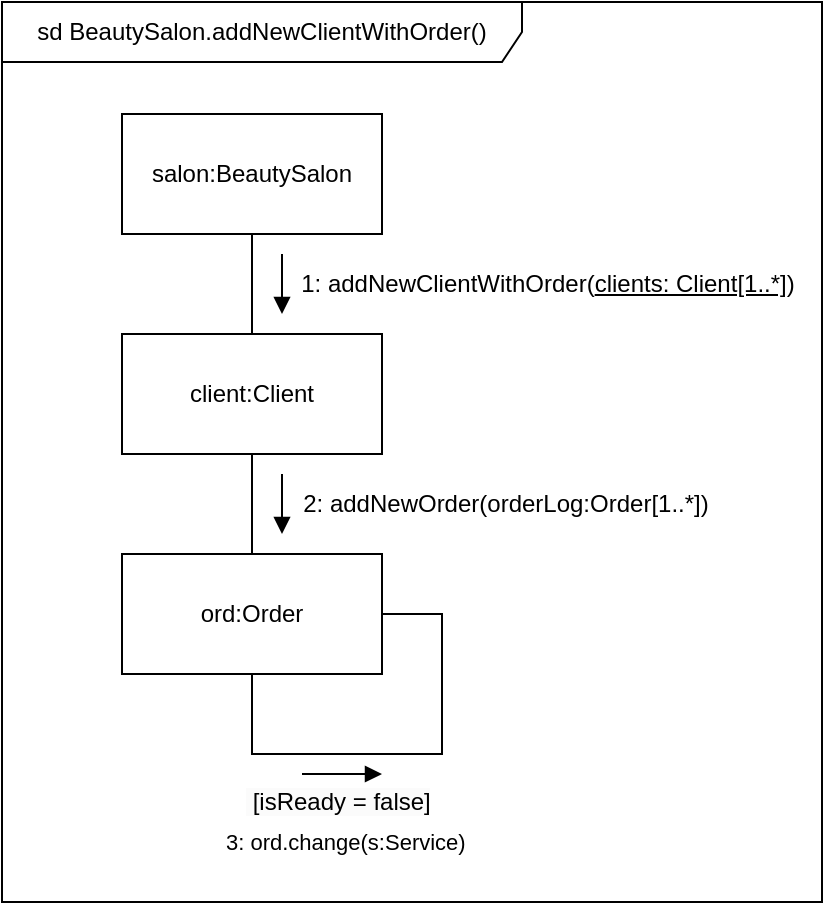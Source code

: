 <mxfile version="22.0.8" type="github">
  <diagram name="Страница — 1" id="CmyEx2-zxZ6OVXl3N_ZN">
    <mxGraphModel dx="629" dy="802" grid="1" gridSize="10" guides="1" tooltips="1" connect="1" arrows="1" fold="1" page="1" pageScale="1" pageWidth="827" pageHeight="1169" math="0" shadow="0">
      <root>
        <mxCell id="0" />
        <mxCell id="1" parent="0" />
        <mxCell id="TlDxSS4YfpY0NpfLTLBp-15" value="salon:BeautySalon" style="rounded=0;whiteSpace=wrap;html=1;" parent="1" vertex="1">
          <mxGeometry x="100" y="86" width="130" height="60" as="geometry" />
        </mxCell>
        <mxCell id="TlDxSS4YfpY0NpfLTLBp-16" value="client:Client" style="rounded=0;whiteSpace=wrap;html=1;" parent="1" vertex="1">
          <mxGeometry x="100" y="196" width="130" height="60" as="geometry" />
        </mxCell>
        <mxCell id="TlDxSS4YfpY0NpfLTLBp-17" value="ord:Order" style="rounded=0;whiteSpace=wrap;html=1;" parent="1" vertex="1">
          <mxGeometry x="100" y="306" width="130" height="60" as="geometry" />
        </mxCell>
        <mxCell id="TlDxSS4YfpY0NpfLTLBp-18" value="" style="endArrow=none;html=1;rounded=0;entryX=0.5;entryY=1;entryDx=0;entryDy=0;exitX=0.5;exitY=0;exitDx=0;exitDy=0;" parent="1" source="TlDxSS4YfpY0NpfLTLBp-16" target="TlDxSS4YfpY0NpfLTLBp-15" edge="1">
          <mxGeometry width="50" height="50" relative="1" as="geometry">
            <mxPoint x="420" y="336" as="sourcePoint" />
            <mxPoint x="470" y="286" as="targetPoint" />
          </mxGeometry>
        </mxCell>
        <mxCell id="TlDxSS4YfpY0NpfLTLBp-19" value="" style="endArrow=none;html=1;rounded=0;entryX=0.5;entryY=1;entryDx=0;entryDy=0;" parent="1" source="TlDxSS4YfpY0NpfLTLBp-17" target="TlDxSS4YfpY0NpfLTLBp-16" edge="1">
          <mxGeometry width="50" height="50" relative="1" as="geometry">
            <mxPoint x="420" y="336" as="sourcePoint" />
            <mxPoint x="470" y="286" as="targetPoint" />
          </mxGeometry>
        </mxCell>
        <mxCell id="TlDxSS4YfpY0NpfLTLBp-20" value="" style="endArrow=block;endFill=1;html=1;edgeStyle=orthogonalEdgeStyle;align=left;verticalAlign=top;rounded=0;" parent="1" edge="1">
          <mxGeometry x="-1" relative="1" as="geometry">
            <mxPoint x="180" y="156" as="sourcePoint" />
            <mxPoint x="180" y="186" as="targetPoint" />
          </mxGeometry>
        </mxCell>
        <mxCell id="TlDxSS4YfpY0NpfLTLBp-21" value="" style="endArrow=block;endFill=1;html=1;edgeStyle=orthogonalEdgeStyle;align=left;verticalAlign=top;rounded=0;" parent="1" edge="1">
          <mxGeometry x="-1" relative="1" as="geometry">
            <mxPoint x="180" y="266" as="sourcePoint" />
            <mxPoint x="180" y="296" as="targetPoint" />
          </mxGeometry>
        </mxCell>
        <mxCell id="TlDxSS4YfpY0NpfLTLBp-22" value="1: addNewClientWithOrder(&lt;u style=&quot;border-color: var(--border-color); text-align: left;&quot;&gt;clients: Client[1..*]&lt;/u&gt;)" style="text;html=1;strokeColor=none;fillColor=none;align=center;verticalAlign=middle;whiteSpace=wrap;rounded=0;" parent="1" vertex="1">
          <mxGeometry x="186" y="156" width="254" height="30" as="geometry" />
        </mxCell>
        <mxCell id="TlDxSS4YfpY0NpfLTLBp-23" value="2: addNewOrder(orderLog:Order[1..*])&lt;br&gt;" style="text;html=1;strokeColor=none;fillColor=none;align=center;verticalAlign=middle;whiteSpace=wrap;rounded=0;" parent="1" vertex="1">
          <mxGeometry x="150" y="266" width="284" height="30" as="geometry" />
        </mxCell>
        <mxCell id="TlDxSS4YfpY0NpfLTLBp-24" value="" style="endArrow=none;html=1;rounded=0;entryX=0.5;entryY=1;entryDx=0;entryDy=0;exitX=1;exitY=0.5;exitDx=0;exitDy=0;" parent="1" source="TlDxSS4YfpY0NpfLTLBp-17" target="TlDxSS4YfpY0NpfLTLBp-17" edge="1">
          <mxGeometry width="50" height="50" relative="1" as="geometry">
            <mxPoint x="230" y="436" as="sourcePoint" />
            <mxPoint x="170" y="476" as="targetPoint" />
            <Array as="points">
              <mxPoint x="260" y="336" />
              <mxPoint x="260" y="406" />
              <mxPoint x="230" y="406" />
              <mxPoint x="165" y="406" />
            </Array>
          </mxGeometry>
        </mxCell>
        <mxCell id="TlDxSS4YfpY0NpfLTLBp-25" value="" style="endArrow=block;endFill=1;html=1;edgeStyle=orthogonalEdgeStyle;align=left;verticalAlign=top;rounded=0;" parent="1" edge="1">
          <mxGeometry x="-1" relative="1" as="geometry">
            <mxPoint x="190" y="416" as="sourcePoint" />
            <mxPoint x="230" y="416" as="targetPoint" />
          </mxGeometry>
        </mxCell>
        <mxCell id="TlDxSS4YfpY0NpfLTLBp-26" value="&lt;span style=&quot;color: rgb(0, 0, 0); font-family: Helvetica; font-size: 12px; font-style: normal; font-variant-ligatures: normal; font-variant-caps: normal; font-weight: 400; letter-spacing: normal; orphans: 2; text-align: center; text-indent: 0px; text-transform: none; widows: 2; word-spacing: 0px; -webkit-text-stroke-width: 0px; background-color: rgb(251, 251, 251); text-decoration-thickness: initial; text-decoration-style: initial; text-decoration-color: initial; float: none; display: inline !important;&quot;&gt;&lt;span&gt;&amp;nbsp;&lt;/span&gt;[isReady = false]&lt;/span&gt;" style="text;whiteSpace=wrap;html=1;" parent="1" vertex="1">
          <mxGeometry x="160" y="416" width="150" height="40" as="geometry" />
        </mxCell>
        <mxCell id="TlDxSS4YfpY0NpfLTLBp-27" value="&lt;span style=&quot;color: rgb(0, 0, 0); font-family: Helvetica; font-size: 11px; font-style: normal; font-variant-ligatures: normal; font-variant-caps: normal; font-weight: 400; letter-spacing: normal; orphans: 2; text-align: left; text-indent: 0px; text-transform: none; widows: 2; word-spacing: 0px; -webkit-text-stroke-width: 0px; background-color: rgb(255, 255, 255); text-decoration-thickness: initial; text-decoration-style: initial; text-decoration-color: initial; float: none; display: inline !important;&quot;&gt;3: ord.change(s:Service)&lt;/span&gt;" style="text;whiteSpace=wrap;html=1;" parent="1" vertex="1">
          <mxGeometry x="150" y="436" width="150" height="40" as="geometry" />
        </mxCell>
        <mxCell id="TlDxSS4YfpY0NpfLTLBp-28" value="sd BeautySalon.&lt;span style=&quot;border-color: var(--border-color); text-align: left;&quot;&gt;addNewClientWithOrder&lt;/span&gt;()" style="shape=umlFrame;whiteSpace=wrap;html=1;pointerEvents=0;width=260;height=30;" parent="1" vertex="1">
          <mxGeometry x="40" y="30" width="410" height="450" as="geometry" />
        </mxCell>
      </root>
    </mxGraphModel>
  </diagram>
</mxfile>

